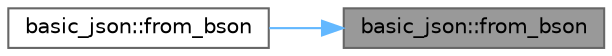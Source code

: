 digraph "basic_json::from_bson"
{
 // LATEX_PDF_SIZE
  bgcolor="transparent";
  edge [fontname=Helvetica,fontsize=10,labelfontname=Helvetica,labelfontsize=10];
  node [fontname=Helvetica,fontsize=10,shape=box,height=0.2,width=0.4];
  rankdir="RL";
  Node1 [id="Node000001",label="basic_json::from_bson",height=0.2,width=0.4,color="gray40", fillcolor="grey60", style="filled", fontcolor="black",tooltip="create a JSON value from an input in BSON format"];
  Node1 -> Node2 [id="edge1_Node000001_Node000002",dir="back",color="steelblue1",style="solid",tooltip=" "];
  Node2 [id="Node000002",label="basic_json::from_bson",height=0.2,width=0.4,color="grey40", fillcolor="white", style="filled",URL="$classbasic__json.html#aa5d6a52ae542b7ffd137e87e72f9bcce",tooltip=" "];
}
